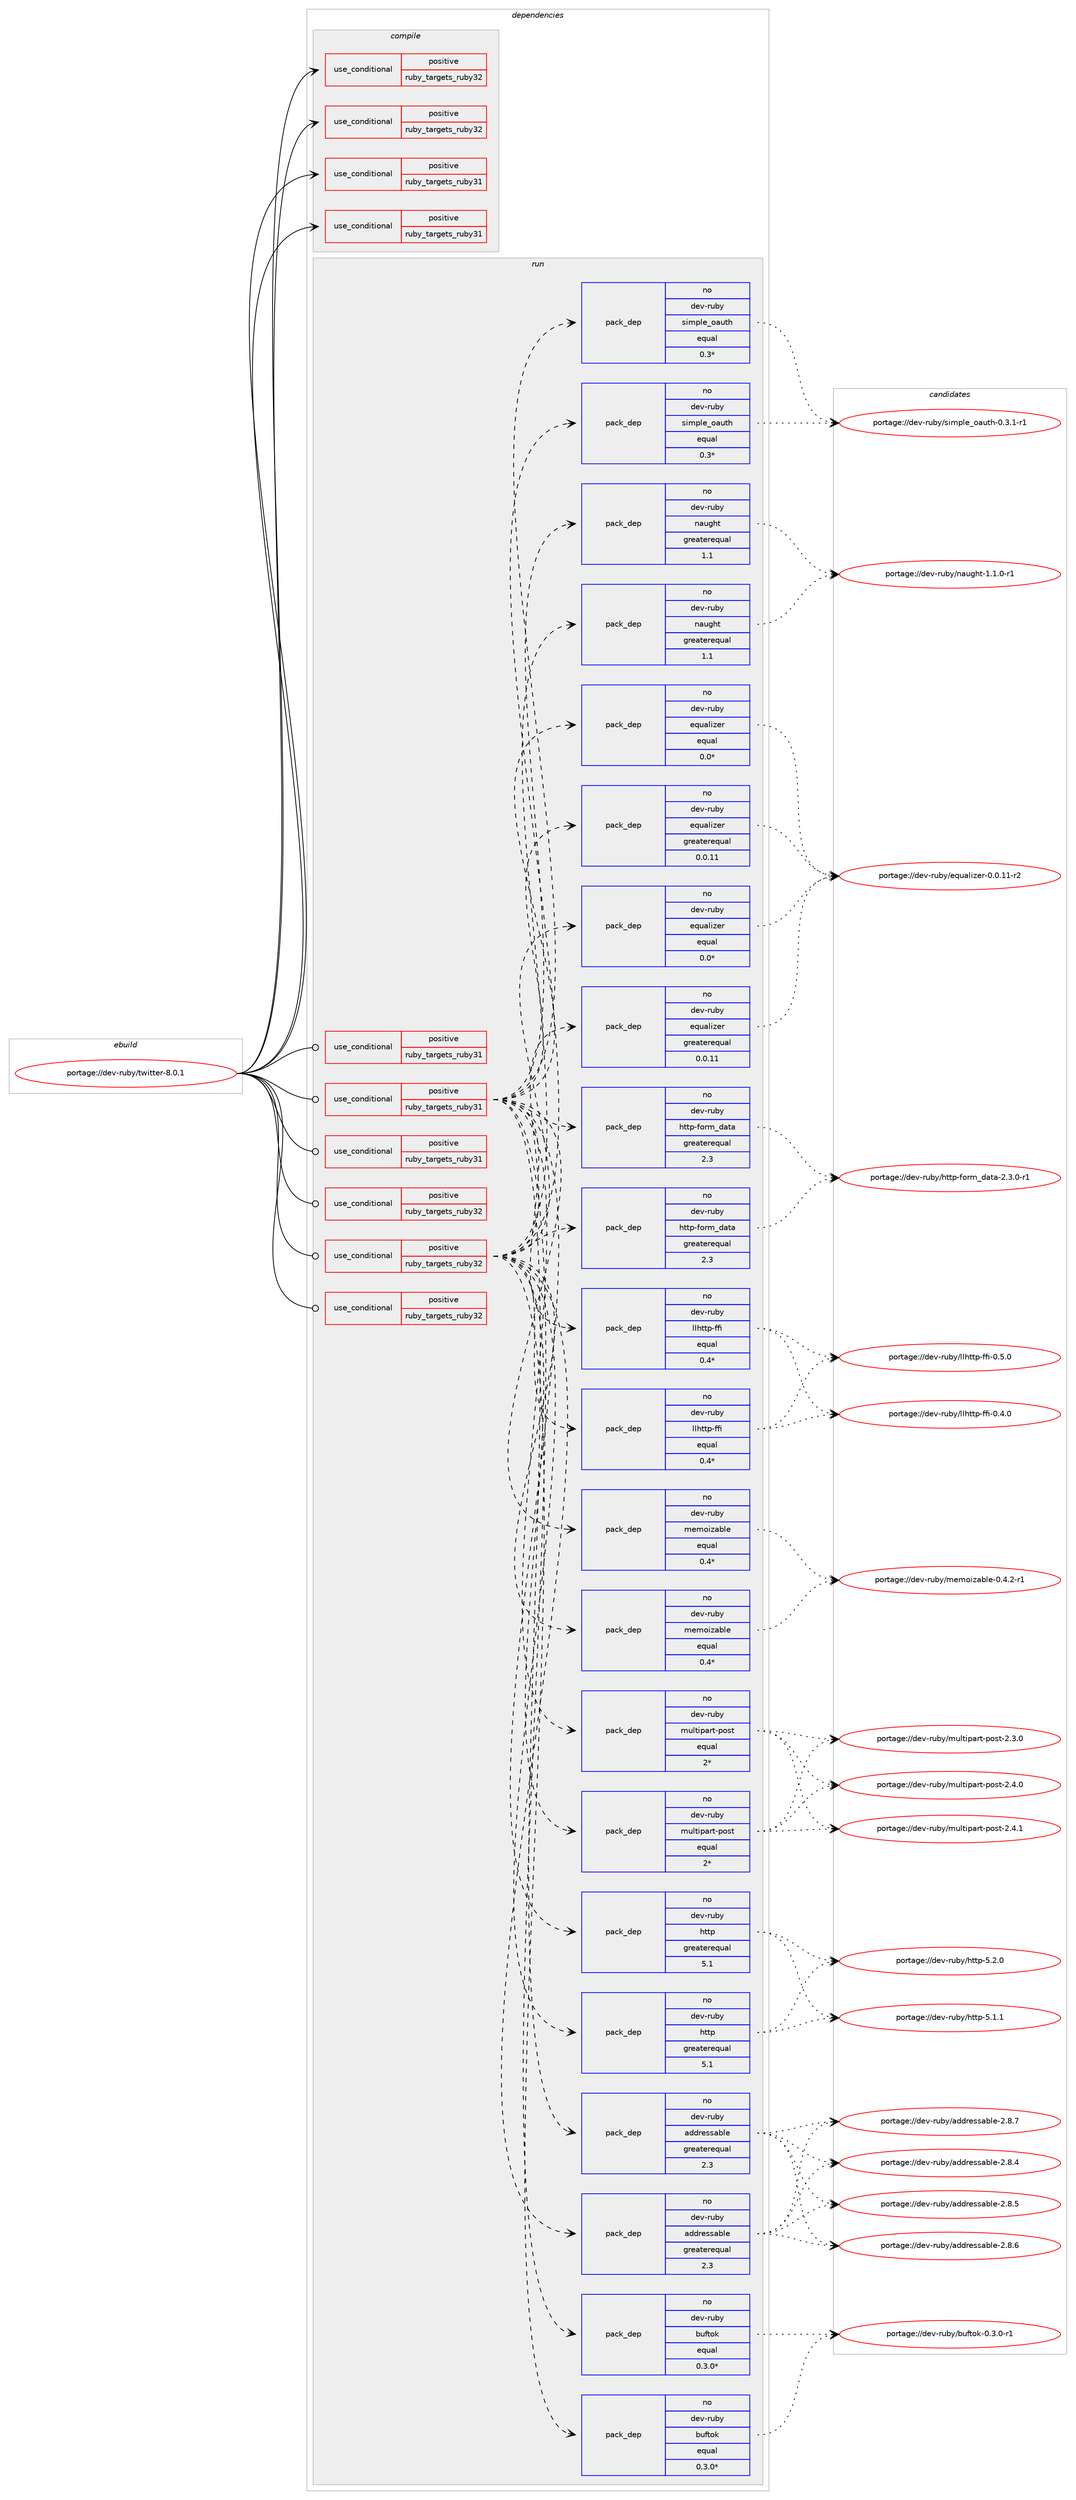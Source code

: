 digraph prolog {

# *************
# Graph options
# *************

newrank=true;
concentrate=true;
compound=true;
graph [rankdir=LR,fontname=Helvetica,fontsize=10,ranksep=1.5];#, ranksep=2.5, nodesep=0.2];
edge  [arrowhead=vee];
node  [fontname=Helvetica,fontsize=10];

# **********
# The ebuild
# **********

subgraph cluster_leftcol {
color=gray;
rank=same;
label=<<i>ebuild</i>>;
id [label="portage://dev-ruby/twitter-8.0.1", color=red, width=4, href="../dev-ruby/twitter-8.0.1.svg"];
}

# ****************
# The dependencies
# ****************

subgraph cluster_midcol {
color=gray;
label=<<i>dependencies</i>>;
subgraph cluster_compile {
fillcolor="#eeeeee";
style=filled;
label=<<i>compile</i>>;
subgraph cond56787 {
dependency105981 [label=<<TABLE BORDER="0" CELLBORDER="1" CELLSPACING="0" CELLPADDING="4"><TR><TD ROWSPAN="3" CELLPADDING="10">use_conditional</TD></TR><TR><TD>positive</TD></TR><TR><TD>ruby_targets_ruby31</TD></TR></TABLE>>, shape=none, color=red];
# *** BEGIN UNKNOWN DEPENDENCY TYPE (TODO) ***
# dependency105981 -> package_dependency(portage://dev-ruby/twitter-8.0.1,install,no,dev-lang,ruby,none,[,,],[slot(3.1)],[])
# *** END UNKNOWN DEPENDENCY TYPE (TODO) ***

}
id:e -> dependency105981:w [weight=20,style="solid",arrowhead="vee"];
subgraph cond56788 {
dependency105982 [label=<<TABLE BORDER="0" CELLBORDER="1" CELLSPACING="0" CELLPADDING="4"><TR><TD ROWSPAN="3" CELLPADDING="10">use_conditional</TD></TR><TR><TD>positive</TD></TR><TR><TD>ruby_targets_ruby31</TD></TR></TABLE>>, shape=none, color=red];
# *** BEGIN UNKNOWN DEPENDENCY TYPE (TODO) ***
# dependency105982 -> package_dependency(portage://dev-ruby/twitter-8.0.1,install,no,virtual,rubygems,none,[,,],[],[use(enable(ruby_targets_ruby31),negative)])
# *** END UNKNOWN DEPENDENCY TYPE (TODO) ***

}
id:e -> dependency105982:w [weight=20,style="solid",arrowhead="vee"];
subgraph cond56789 {
dependency105983 [label=<<TABLE BORDER="0" CELLBORDER="1" CELLSPACING="0" CELLPADDING="4"><TR><TD ROWSPAN="3" CELLPADDING="10">use_conditional</TD></TR><TR><TD>positive</TD></TR><TR><TD>ruby_targets_ruby32</TD></TR></TABLE>>, shape=none, color=red];
# *** BEGIN UNKNOWN DEPENDENCY TYPE (TODO) ***
# dependency105983 -> package_dependency(portage://dev-ruby/twitter-8.0.1,install,no,dev-lang,ruby,none,[,,],[slot(3.2)],[])
# *** END UNKNOWN DEPENDENCY TYPE (TODO) ***

}
id:e -> dependency105983:w [weight=20,style="solid",arrowhead="vee"];
subgraph cond56790 {
dependency105984 [label=<<TABLE BORDER="0" CELLBORDER="1" CELLSPACING="0" CELLPADDING="4"><TR><TD ROWSPAN="3" CELLPADDING="10">use_conditional</TD></TR><TR><TD>positive</TD></TR><TR><TD>ruby_targets_ruby32</TD></TR></TABLE>>, shape=none, color=red];
# *** BEGIN UNKNOWN DEPENDENCY TYPE (TODO) ***
# dependency105984 -> package_dependency(portage://dev-ruby/twitter-8.0.1,install,no,virtual,rubygems,none,[,,],[],[use(enable(ruby_targets_ruby32),negative)])
# *** END UNKNOWN DEPENDENCY TYPE (TODO) ***

}
id:e -> dependency105984:w [weight=20,style="solid",arrowhead="vee"];
}
subgraph cluster_compileandrun {
fillcolor="#eeeeee";
style=filled;
label=<<i>compile and run</i>>;
}
subgraph cluster_run {
fillcolor="#eeeeee";
style=filled;
label=<<i>run</i>>;
subgraph cond56791 {
dependency105985 [label=<<TABLE BORDER="0" CELLBORDER="1" CELLSPACING="0" CELLPADDING="4"><TR><TD ROWSPAN="3" CELLPADDING="10">use_conditional</TD></TR><TR><TD>positive</TD></TR><TR><TD>ruby_targets_ruby31</TD></TR></TABLE>>, shape=none, color=red];
# *** BEGIN UNKNOWN DEPENDENCY TYPE (TODO) ***
# dependency105985 -> package_dependency(portage://dev-ruby/twitter-8.0.1,run,no,dev-lang,ruby,none,[,,],[slot(3.1)],[])
# *** END UNKNOWN DEPENDENCY TYPE (TODO) ***

}
id:e -> dependency105985:w [weight=20,style="solid",arrowhead="odot"];
subgraph cond56792 {
dependency105986 [label=<<TABLE BORDER="0" CELLBORDER="1" CELLSPACING="0" CELLPADDING="4"><TR><TD ROWSPAN="3" CELLPADDING="10">use_conditional</TD></TR><TR><TD>positive</TD></TR><TR><TD>ruby_targets_ruby31</TD></TR></TABLE>>, shape=none, color=red];
subgraph pack47822 {
dependency105987 [label=<<TABLE BORDER="0" CELLBORDER="1" CELLSPACING="0" CELLPADDING="4" WIDTH="220"><TR><TD ROWSPAN="6" CELLPADDING="30">pack_dep</TD></TR><TR><TD WIDTH="110">no</TD></TR><TR><TD>dev-ruby</TD></TR><TR><TD>addressable</TD></TR><TR><TD>greaterequal</TD></TR><TR><TD>2.3</TD></TR></TABLE>>, shape=none, color=blue];
}
dependency105986:e -> dependency105987:w [weight=20,style="dashed",arrowhead="vee"];
subgraph pack47823 {
dependency105988 [label=<<TABLE BORDER="0" CELLBORDER="1" CELLSPACING="0" CELLPADDING="4" WIDTH="220"><TR><TD ROWSPAN="6" CELLPADDING="30">pack_dep</TD></TR><TR><TD WIDTH="110">no</TD></TR><TR><TD>dev-ruby</TD></TR><TR><TD>buftok</TD></TR><TR><TD>equal</TD></TR><TR><TD>0.3.0*</TD></TR></TABLE>>, shape=none, color=blue];
}
dependency105986:e -> dependency105988:w [weight=20,style="dashed",arrowhead="vee"];
subgraph pack47824 {
dependency105989 [label=<<TABLE BORDER="0" CELLBORDER="1" CELLSPACING="0" CELLPADDING="4" WIDTH="220"><TR><TD ROWSPAN="6" CELLPADDING="30">pack_dep</TD></TR><TR><TD WIDTH="110">no</TD></TR><TR><TD>dev-ruby</TD></TR><TR><TD>equalizer</TD></TR><TR><TD>greaterequal</TD></TR><TR><TD>0.0.11</TD></TR></TABLE>>, shape=none, color=blue];
}
dependency105986:e -> dependency105989:w [weight=20,style="dashed",arrowhead="vee"];
subgraph pack47825 {
dependency105990 [label=<<TABLE BORDER="0" CELLBORDER="1" CELLSPACING="0" CELLPADDING="4" WIDTH="220"><TR><TD ROWSPAN="6" CELLPADDING="30">pack_dep</TD></TR><TR><TD WIDTH="110">no</TD></TR><TR><TD>dev-ruby</TD></TR><TR><TD>equalizer</TD></TR><TR><TD>equal</TD></TR><TR><TD>0.0*</TD></TR></TABLE>>, shape=none, color=blue];
}
dependency105986:e -> dependency105990:w [weight=20,style="dashed",arrowhead="vee"];
subgraph pack47826 {
dependency105991 [label=<<TABLE BORDER="0" CELLBORDER="1" CELLSPACING="0" CELLPADDING="4" WIDTH="220"><TR><TD ROWSPAN="6" CELLPADDING="30">pack_dep</TD></TR><TR><TD WIDTH="110">no</TD></TR><TR><TD>dev-ruby</TD></TR><TR><TD>http</TD></TR><TR><TD>greaterequal</TD></TR><TR><TD>5.1</TD></TR></TABLE>>, shape=none, color=blue];
}
dependency105986:e -> dependency105991:w [weight=20,style="dashed",arrowhead="vee"];
subgraph pack47827 {
dependency105992 [label=<<TABLE BORDER="0" CELLBORDER="1" CELLSPACING="0" CELLPADDING="4" WIDTH="220"><TR><TD ROWSPAN="6" CELLPADDING="30">pack_dep</TD></TR><TR><TD WIDTH="110">no</TD></TR><TR><TD>dev-ruby</TD></TR><TR><TD>http-form_data</TD></TR><TR><TD>greaterequal</TD></TR><TR><TD>2.3</TD></TR></TABLE>>, shape=none, color=blue];
}
dependency105986:e -> dependency105992:w [weight=20,style="dashed",arrowhead="vee"];
subgraph pack47828 {
dependency105993 [label=<<TABLE BORDER="0" CELLBORDER="1" CELLSPACING="0" CELLPADDING="4" WIDTH="220"><TR><TD ROWSPAN="6" CELLPADDING="30">pack_dep</TD></TR><TR><TD WIDTH="110">no</TD></TR><TR><TD>dev-ruby</TD></TR><TR><TD>llhttp-ffi</TD></TR><TR><TD>equal</TD></TR><TR><TD>0.4*</TD></TR></TABLE>>, shape=none, color=blue];
}
dependency105986:e -> dependency105993:w [weight=20,style="dashed",arrowhead="vee"];
subgraph pack47829 {
dependency105994 [label=<<TABLE BORDER="0" CELLBORDER="1" CELLSPACING="0" CELLPADDING="4" WIDTH="220"><TR><TD ROWSPAN="6" CELLPADDING="30">pack_dep</TD></TR><TR><TD WIDTH="110">no</TD></TR><TR><TD>dev-ruby</TD></TR><TR><TD>memoizable</TD></TR><TR><TD>equal</TD></TR><TR><TD>0.4*</TD></TR></TABLE>>, shape=none, color=blue];
}
dependency105986:e -> dependency105994:w [weight=20,style="dashed",arrowhead="vee"];
subgraph pack47830 {
dependency105995 [label=<<TABLE BORDER="0" CELLBORDER="1" CELLSPACING="0" CELLPADDING="4" WIDTH="220"><TR><TD ROWSPAN="6" CELLPADDING="30">pack_dep</TD></TR><TR><TD WIDTH="110">no</TD></TR><TR><TD>dev-ruby</TD></TR><TR><TD>multipart-post</TD></TR><TR><TD>equal</TD></TR><TR><TD>2*</TD></TR></TABLE>>, shape=none, color=blue];
}
dependency105986:e -> dependency105995:w [weight=20,style="dashed",arrowhead="vee"];
subgraph pack47831 {
dependency105996 [label=<<TABLE BORDER="0" CELLBORDER="1" CELLSPACING="0" CELLPADDING="4" WIDTH="220"><TR><TD ROWSPAN="6" CELLPADDING="30">pack_dep</TD></TR><TR><TD WIDTH="110">no</TD></TR><TR><TD>dev-ruby</TD></TR><TR><TD>naught</TD></TR><TR><TD>greaterequal</TD></TR><TR><TD>1.1</TD></TR></TABLE>>, shape=none, color=blue];
}
dependency105986:e -> dependency105996:w [weight=20,style="dashed",arrowhead="vee"];
subgraph pack47832 {
dependency105997 [label=<<TABLE BORDER="0" CELLBORDER="1" CELLSPACING="0" CELLPADDING="4" WIDTH="220"><TR><TD ROWSPAN="6" CELLPADDING="30">pack_dep</TD></TR><TR><TD WIDTH="110">no</TD></TR><TR><TD>dev-ruby</TD></TR><TR><TD>simple_oauth</TD></TR><TR><TD>equal</TD></TR><TR><TD>0.3*</TD></TR></TABLE>>, shape=none, color=blue];
}
dependency105986:e -> dependency105997:w [weight=20,style="dashed",arrowhead="vee"];
}
id:e -> dependency105986:w [weight=20,style="solid",arrowhead="odot"];
subgraph cond56793 {
dependency105998 [label=<<TABLE BORDER="0" CELLBORDER="1" CELLSPACING="0" CELLPADDING="4"><TR><TD ROWSPAN="3" CELLPADDING="10">use_conditional</TD></TR><TR><TD>positive</TD></TR><TR><TD>ruby_targets_ruby31</TD></TR></TABLE>>, shape=none, color=red];
# *** BEGIN UNKNOWN DEPENDENCY TYPE (TODO) ***
# dependency105998 -> package_dependency(portage://dev-ruby/twitter-8.0.1,run,no,virtual,rubygems,none,[,,],[],[use(enable(ruby_targets_ruby31),negative)])
# *** END UNKNOWN DEPENDENCY TYPE (TODO) ***

}
id:e -> dependency105998:w [weight=20,style="solid",arrowhead="odot"];
subgraph cond56794 {
dependency105999 [label=<<TABLE BORDER="0" CELLBORDER="1" CELLSPACING="0" CELLPADDING="4"><TR><TD ROWSPAN="3" CELLPADDING="10">use_conditional</TD></TR><TR><TD>positive</TD></TR><TR><TD>ruby_targets_ruby32</TD></TR></TABLE>>, shape=none, color=red];
# *** BEGIN UNKNOWN DEPENDENCY TYPE (TODO) ***
# dependency105999 -> package_dependency(portage://dev-ruby/twitter-8.0.1,run,no,dev-lang,ruby,none,[,,],[slot(3.2)],[])
# *** END UNKNOWN DEPENDENCY TYPE (TODO) ***

}
id:e -> dependency105999:w [weight=20,style="solid",arrowhead="odot"];
subgraph cond56795 {
dependency106000 [label=<<TABLE BORDER="0" CELLBORDER="1" CELLSPACING="0" CELLPADDING="4"><TR><TD ROWSPAN="3" CELLPADDING="10">use_conditional</TD></TR><TR><TD>positive</TD></TR><TR><TD>ruby_targets_ruby32</TD></TR></TABLE>>, shape=none, color=red];
subgraph pack47833 {
dependency106001 [label=<<TABLE BORDER="0" CELLBORDER="1" CELLSPACING="0" CELLPADDING="4" WIDTH="220"><TR><TD ROWSPAN="6" CELLPADDING="30">pack_dep</TD></TR><TR><TD WIDTH="110">no</TD></TR><TR><TD>dev-ruby</TD></TR><TR><TD>addressable</TD></TR><TR><TD>greaterequal</TD></TR><TR><TD>2.3</TD></TR></TABLE>>, shape=none, color=blue];
}
dependency106000:e -> dependency106001:w [weight=20,style="dashed",arrowhead="vee"];
subgraph pack47834 {
dependency106002 [label=<<TABLE BORDER="0" CELLBORDER="1" CELLSPACING="0" CELLPADDING="4" WIDTH="220"><TR><TD ROWSPAN="6" CELLPADDING="30">pack_dep</TD></TR><TR><TD WIDTH="110">no</TD></TR><TR><TD>dev-ruby</TD></TR><TR><TD>buftok</TD></TR><TR><TD>equal</TD></TR><TR><TD>0.3.0*</TD></TR></TABLE>>, shape=none, color=blue];
}
dependency106000:e -> dependency106002:w [weight=20,style="dashed",arrowhead="vee"];
subgraph pack47835 {
dependency106003 [label=<<TABLE BORDER="0" CELLBORDER="1" CELLSPACING="0" CELLPADDING="4" WIDTH="220"><TR><TD ROWSPAN="6" CELLPADDING="30">pack_dep</TD></TR><TR><TD WIDTH="110">no</TD></TR><TR><TD>dev-ruby</TD></TR><TR><TD>equalizer</TD></TR><TR><TD>greaterequal</TD></TR><TR><TD>0.0.11</TD></TR></TABLE>>, shape=none, color=blue];
}
dependency106000:e -> dependency106003:w [weight=20,style="dashed",arrowhead="vee"];
subgraph pack47836 {
dependency106004 [label=<<TABLE BORDER="0" CELLBORDER="1" CELLSPACING="0" CELLPADDING="4" WIDTH="220"><TR><TD ROWSPAN="6" CELLPADDING="30">pack_dep</TD></TR><TR><TD WIDTH="110">no</TD></TR><TR><TD>dev-ruby</TD></TR><TR><TD>equalizer</TD></TR><TR><TD>equal</TD></TR><TR><TD>0.0*</TD></TR></TABLE>>, shape=none, color=blue];
}
dependency106000:e -> dependency106004:w [weight=20,style="dashed",arrowhead="vee"];
subgraph pack47837 {
dependency106005 [label=<<TABLE BORDER="0" CELLBORDER="1" CELLSPACING="0" CELLPADDING="4" WIDTH="220"><TR><TD ROWSPAN="6" CELLPADDING="30">pack_dep</TD></TR><TR><TD WIDTH="110">no</TD></TR><TR><TD>dev-ruby</TD></TR><TR><TD>http</TD></TR><TR><TD>greaterequal</TD></TR><TR><TD>5.1</TD></TR></TABLE>>, shape=none, color=blue];
}
dependency106000:e -> dependency106005:w [weight=20,style="dashed",arrowhead="vee"];
subgraph pack47838 {
dependency106006 [label=<<TABLE BORDER="0" CELLBORDER="1" CELLSPACING="0" CELLPADDING="4" WIDTH="220"><TR><TD ROWSPAN="6" CELLPADDING="30">pack_dep</TD></TR><TR><TD WIDTH="110">no</TD></TR><TR><TD>dev-ruby</TD></TR><TR><TD>http-form_data</TD></TR><TR><TD>greaterequal</TD></TR><TR><TD>2.3</TD></TR></TABLE>>, shape=none, color=blue];
}
dependency106000:e -> dependency106006:w [weight=20,style="dashed",arrowhead="vee"];
subgraph pack47839 {
dependency106007 [label=<<TABLE BORDER="0" CELLBORDER="1" CELLSPACING="0" CELLPADDING="4" WIDTH="220"><TR><TD ROWSPAN="6" CELLPADDING="30">pack_dep</TD></TR><TR><TD WIDTH="110">no</TD></TR><TR><TD>dev-ruby</TD></TR><TR><TD>llhttp-ffi</TD></TR><TR><TD>equal</TD></TR><TR><TD>0.4*</TD></TR></TABLE>>, shape=none, color=blue];
}
dependency106000:e -> dependency106007:w [weight=20,style="dashed",arrowhead="vee"];
subgraph pack47840 {
dependency106008 [label=<<TABLE BORDER="0" CELLBORDER="1" CELLSPACING="0" CELLPADDING="4" WIDTH="220"><TR><TD ROWSPAN="6" CELLPADDING="30">pack_dep</TD></TR><TR><TD WIDTH="110">no</TD></TR><TR><TD>dev-ruby</TD></TR><TR><TD>memoizable</TD></TR><TR><TD>equal</TD></TR><TR><TD>0.4*</TD></TR></TABLE>>, shape=none, color=blue];
}
dependency106000:e -> dependency106008:w [weight=20,style="dashed",arrowhead="vee"];
subgraph pack47841 {
dependency106009 [label=<<TABLE BORDER="0" CELLBORDER="1" CELLSPACING="0" CELLPADDING="4" WIDTH="220"><TR><TD ROWSPAN="6" CELLPADDING="30">pack_dep</TD></TR><TR><TD WIDTH="110">no</TD></TR><TR><TD>dev-ruby</TD></TR><TR><TD>multipart-post</TD></TR><TR><TD>equal</TD></TR><TR><TD>2*</TD></TR></TABLE>>, shape=none, color=blue];
}
dependency106000:e -> dependency106009:w [weight=20,style="dashed",arrowhead="vee"];
subgraph pack47842 {
dependency106010 [label=<<TABLE BORDER="0" CELLBORDER="1" CELLSPACING="0" CELLPADDING="4" WIDTH="220"><TR><TD ROWSPAN="6" CELLPADDING="30">pack_dep</TD></TR><TR><TD WIDTH="110">no</TD></TR><TR><TD>dev-ruby</TD></TR><TR><TD>naught</TD></TR><TR><TD>greaterequal</TD></TR><TR><TD>1.1</TD></TR></TABLE>>, shape=none, color=blue];
}
dependency106000:e -> dependency106010:w [weight=20,style="dashed",arrowhead="vee"];
subgraph pack47843 {
dependency106011 [label=<<TABLE BORDER="0" CELLBORDER="1" CELLSPACING="0" CELLPADDING="4" WIDTH="220"><TR><TD ROWSPAN="6" CELLPADDING="30">pack_dep</TD></TR><TR><TD WIDTH="110">no</TD></TR><TR><TD>dev-ruby</TD></TR><TR><TD>simple_oauth</TD></TR><TR><TD>equal</TD></TR><TR><TD>0.3*</TD></TR></TABLE>>, shape=none, color=blue];
}
dependency106000:e -> dependency106011:w [weight=20,style="dashed",arrowhead="vee"];
}
id:e -> dependency106000:w [weight=20,style="solid",arrowhead="odot"];
subgraph cond56796 {
dependency106012 [label=<<TABLE BORDER="0" CELLBORDER="1" CELLSPACING="0" CELLPADDING="4"><TR><TD ROWSPAN="3" CELLPADDING="10">use_conditional</TD></TR><TR><TD>positive</TD></TR><TR><TD>ruby_targets_ruby32</TD></TR></TABLE>>, shape=none, color=red];
# *** BEGIN UNKNOWN DEPENDENCY TYPE (TODO) ***
# dependency106012 -> package_dependency(portage://dev-ruby/twitter-8.0.1,run,no,virtual,rubygems,none,[,,],[],[use(enable(ruby_targets_ruby32),negative)])
# *** END UNKNOWN DEPENDENCY TYPE (TODO) ***

}
id:e -> dependency106012:w [weight=20,style="solid",arrowhead="odot"];
}
}

# **************
# The candidates
# **************

subgraph cluster_choices {
rank=same;
color=gray;
label=<<i>candidates</i>>;

subgraph choice47822 {
color=black;
nodesep=1;
choice100101118451141179812147971001001141011151159798108101455046564652 [label="portage://dev-ruby/addressable-2.8.4", color=red, width=4,href="../dev-ruby/addressable-2.8.4.svg"];
choice100101118451141179812147971001001141011151159798108101455046564653 [label="portage://dev-ruby/addressable-2.8.5", color=red, width=4,href="../dev-ruby/addressable-2.8.5.svg"];
choice100101118451141179812147971001001141011151159798108101455046564654 [label="portage://dev-ruby/addressable-2.8.6", color=red, width=4,href="../dev-ruby/addressable-2.8.6.svg"];
choice100101118451141179812147971001001141011151159798108101455046564655 [label="portage://dev-ruby/addressable-2.8.7", color=red, width=4,href="../dev-ruby/addressable-2.8.7.svg"];
dependency105987:e -> choice100101118451141179812147971001001141011151159798108101455046564652:w [style=dotted,weight="100"];
dependency105987:e -> choice100101118451141179812147971001001141011151159798108101455046564653:w [style=dotted,weight="100"];
dependency105987:e -> choice100101118451141179812147971001001141011151159798108101455046564654:w [style=dotted,weight="100"];
dependency105987:e -> choice100101118451141179812147971001001141011151159798108101455046564655:w [style=dotted,weight="100"];
}
subgraph choice47823 {
color=black;
nodesep=1;
choice100101118451141179812147981171021161111074548465146484511449 [label="portage://dev-ruby/buftok-0.3.0-r1", color=red, width=4,href="../dev-ruby/buftok-0.3.0-r1.svg"];
dependency105988:e -> choice100101118451141179812147981171021161111074548465146484511449:w [style=dotted,weight="100"];
}
subgraph choice47824 {
color=black;
nodesep=1;
choice10010111845114117981214710111311797108105122101114454846484649494511450 [label="portage://dev-ruby/equalizer-0.0.11-r2", color=red, width=4,href="../dev-ruby/equalizer-0.0.11-r2.svg"];
dependency105989:e -> choice10010111845114117981214710111311797108105122101114454846484649494511450:w [style=dotted,weight="100"];
}
subgraph choice47825 {
color=black;
nodesep=1;
choice10010111845114117981214710111311797108105122101114454846484649494511450 [label="portage://dev-ruby/equalizer-0.0.11-r2", color=red, width=4,href="../dev-ruby/equalizer-0.0.11-r2.svg"];
dependency105990:e -> choice10010111845114117981214710111311797108105122101114454846484649494511450:w [style=dotted,weight="100"];
}
subgraph choice47826 {
color=black;
nodesep=1;
choice100101118451141179812147104116116112455346494649 [label="portage://dev-ruby/http-5.1.1", color=red, width=4,href="../dev-ruby/http-5.1.1.svg"];
choice100101118451141179812147104116116112455346504648 [label="portage://dev-ruby/http-5.2.0", color=red, width=4,href="../dev-ruby/http-5.2.0.svg"];
dependency105991:e -> choice100101118451141179812147104116116112455346494649:w [style=dotted,weight="100"];
dependency105991:e -> choice100101118451141179812147104116116112455346504648:w [style=dotted,weight="100"];
}
subgraph choice47827 {
color=black;
nodesep=1;
choice100101118451141179812147104116116112451021111141099510097116974550465146484511449 [label="portage://dev-ruby/http-form_data-2.3.0-r1", color=red, width=4,href="../dev-ruby/http-form_data-2.3.0-r1.svg"];
dependency105992:e -> choice100101118451141179812147104116116112451021111141099510097116974550465146484511449:w [style=dotted,weight="100"];
}
subgraph choice47828 {
color=black;
nodesep=1;
choice10010111845114117981214710810810411611611245102102105454846524648 [label="portage://dev-ruby/llhttp-ffi-0.4.0", color=red, width=4,href="../dev-ruby/llhttp-ffi-0.4.0.svg"];
choice10010111845114117981214710810810411611611245102102105454846534648 [label="portage://dev-ruby/llhttp-ffi-0.5.0", color=red, width=4,href="../dev-ruby/llhttp-ffi-0.5.0.svg"];
dependency105993:e -> choice10010111845114117981214710810810411611611245102102105454846524648:w [style=dotted,weight="100"];
dependency105993:e -> choice10010111845114117981214710810810411611611245102102105454846534648:w [style=dotted,weight="100"];
}
subgraph choice47829 {
color=black;
nodesep=1;
choice10010111845114117981214710910110911110512297981081014548465246504511449 [label="portage://dev-ruby/memoizable-0.4.2-r1", color=red, width=4,href="../dev-ruby/memoizable-0.4.2-r1.svg"];
dependency105994:e -> choice10010111845114117981214710910110911110512297981081014548465246504511449:w [style=dotted,weight="100"];
}
subgraph choice47830 {
color=black;
nodesep=1;
choice1001011184511411798121471091171081161051129711411645112111115116455046514648 [label="portage://dev-ruby/multipart-post-2.3.0", color=red, width=4,href="../dev-ruby/multipart-post-2.3.0.svg"];
choice1001011184511411798121471091171081161051129711411645112111115116455046524648 [label="portage://dev-ruby/multipart-post-2.4.0", color=red, width=4,href="../dev-ruby/multipart-post-2.4.0.svg"];
choice1001011184511411798121471091171081161051129711411645112111115116455046524649 [label="portage://dev-ruby/multipart-post-2.4.1", color=red, width=4,href="../dev-ruby/multipart-post-2.4.1.svg"];
dependency105995:e -> choice1001011184511411798121471091171081161051129711411645112111115116455046514648:w [style=dotted,weight="100"];
dependency105995:e -> choice1001011184511411798121471091171081161051129711411645112111115116455046524648:w [style=dotted,weight="100"];
dependency105995:e -> choice1001011184511411798121471091171081161051129711411645112111115116455046524649:w [style=dotted,weight="100"];
}
subgraph choice47831 {
color=black;
nodesep=1;
choice100101118451141179812147110971171031041164549464946484511449 [label="portage://dev-ruby/naught-1.1.0-r1", color=red, width=4,href="../dev-ruby/naught-1.1.0-r1.svg"];
dependency105996:e -> choice100101118451141179812147110971171031041164549464946484511449:w [style=dotted,weight="100"];
}
subgraph choice47832 {
color=black;
nodesep=1;
choice10010111845114117981214711510510911210810195111971171161044548465146494511449 [label="portage://dev-ruby/simple_oauth-0.3.1-r1", color=red, width=4,href="../dev-ruby/simple_oauth-0.3.1-r1.svg"];
dependency105997:e -> choice10010111845114117981214711510510911210810195111971171161044548465146494511449:w [style=dotted,weight="100"];
}
subgraph choice47833 {
color=black;
nodesep=1;
choice100101118451141179812147971001001141011151159798108101455046564652 [label="portage://dev-ruby/addressable-2.8.4", color=red, width=4,href="../dev-ruby/addressable-2.8.4.svg"];
choice100101118451141179812147971001001141011151159798108101455046564653 [label="portage://dev-ruby/addressable-2.8.5", color=red, width=4,href="../dev-ruby/addressable-2.8.5.svg"];
choice100101118451141179812147971001001141011151159798108101455046564654 [label="portage://dev-ruby/addressable-2.8.6", color=red, width=4,href="../dev-ruby/addressable-2.8.6.svg"];
choice100101118451141179812147971001001141011151159798108101455046564655 [label="portage://dev-ruby/addressable-2.8.7", color=red, width=4,href="../dev-ruby/addressable-2.8.7.svg"];
dependency106001:e -> choice100101118451141179812147971001001141011151159798108101455046564652:w [style=dotted,weight="100"];
dependency106001:e -> choice100101118451141179812147971001001141011151159798108101455046564653:w [style=dotted,weight="100"];
dependency106001:e -> choice100101118451141179812147971001001141011151159798108101455046564654:w [style=dotted,weight="100"];
dependency106001:e -> choice100101118451141179812147971001001141011151159798108101455046564655:w [style=dotted,weight="100"];
}
subgraph choice47834 {
color=black;
nodesep=1;
choice100101118451141179812147981171021161111074548465146484511449 [label="portage://dev-ruby/buftok-0.3.0-r1", color=red, width=4,href="../dev-ruby/buftok-0.3.0-r1.svg"];
dependency106002:e -> choice100101118451141179812147981171021161111074548465146484511449:w [style=dotted,weight="100"];
}
subgraph choice47835 {
color=black;
nodesep=1;
choice10010111845114117981214710111311797108105122101114454846484649494511450 [label="portage://dev-ruby/equalizer-0.0.11-r2", color=red, width=4,href="../dev-ruby/equalizer-0.0.11-r2.svg"];
dependency106003:e -> choice10010111845114117981214710111311797108105122101114454846484649494511450:w [style=dotted,weight="100"];
}
subgraph choice47836 {
color=black;
nodesep=1;
choice10010111845114117981214710111311797108105122101114454846484649494511450 [label="portage://dev-ruby/equalizer-0.0.11-r2", color=red, width=4,href="../dev-ruby/equalizer-0.0.11-r2.svg"];
dependency106004:e -> choice10010111845114117981214710111311797108105122101114454846484649494511450:w [style=dotted,weight="100"];
}
subgraph choice47837 {
color=black;
nodesep=1;
choice100101118451141179812147104116116112455346494649 [label="portage://dev-ruby/http-5.1.1", color=red, width=4,href="../dev-ruby/http-5.1.1.svg"];
choice100101118451141179812147104116116112455346504648 [label="portage://dev-ruby/http-5.2.0", color=red, width=4,href="../dev-ruby/http-5.2.0.svg"];
dependency106005:e -> choice100101118451141179812147104116116112455346494649:w [style=dotted,weight="100"];
dependency106005:e -> choice100101118451141179812147104116116112455346504648:w [style=dotted,weight="100"];
}
subgraph choice47838 {
color=black;
nodesep=1;
choice100101118451141179812147104116116112451021111141099510097116974550465146484511449 [label="portage://dev-ruby/http-form_data-2.3.0-r1", color=red, width=4,href="../dev-ruby/http-form_data-2.3.0-r1.svg"];
dependency106006:e -> choice100101118451141179812147104116116112451021111141099510097116974550465146484511449:w [style=dotted,weight="100"];
}
subgraph choice47839 {
color=black;
nodesep=1;
choice10010111845114117981214710810810411611611245102102105454846524648 [label="portage://dev-ruby/llhttp-ffi-0.4.0", color=red, width=4,href="../dev-ruby/llhttp-ffi-0.4.0.svg"];
choice10010111845114117981214710810810411611611245102102105454846534648 [label="portage://dev-ruby/llhttp-ffi-0.5.0", color=red, width=4,href="../dev-ruby/llhttp-ffi-0.5.0.svg"];
dependency106007:e -> choice10010111845114117981214710810810411611611245102102105454846524648:w [style=dotted,weight="100"];
dependency106007:e -> choice10010111845114117981214710810810411611611245102102105454846534648:w [style=dotted,weight="100"];
}
subgraph choice47840 {
color=black;
nodesep=1;
choice10010111845114117981214710910110911110512297981081014548465246504511449 [label="portage://dev-ruby/memoizable-0.4.2-r1", color=red, width=4,href="../dev-ruby/memoizable-0.4.2-r1.svg"];
dependency106008:e -> choice10010111845114117981214710910110911110512297981081014548465246504511449:w [style=dotted,weight="100"];
}
subgraph choice47841 {
color=black;
nodesep=1;
choice1001011184511411798121471091171081161051129711411645112111115116455046514648 [label="portage://dev-ruby/multipart-post-2.3.0", color=red, width=4,href="../dev-ruby/multipart-post-2.3.0.svg"];
choice1001011184511411798121471091171081161051129711411645112111115116455046524648 [label="portage://dev-ruby/multipart-post-2.4.0", color=red, width=4,href="../dev-ruby/multipart-post-2.4.0.svg"];
choice1001011184511411798121471091171081161051129711411645112111115116455046524649 [label="portage://dev-ruby/multipart-post-2.4.1", color=red, width=4,href="../dev-ruby/multipart-post-2.4.1.svg"];
dependency106009:e -> choice1001011184511411798121471091171081161051129711411645112111115116455046514648:w [style=dotted,weight="100"];
dependency106009:e -> choice1001011184511411798121471091171081161051129711411645112111115116455046524648:w [style=dotted,weight="100"];
dependency106009:e -> choice1001011184511411798121471091171081161051129711411645112111115116455046524649:w [style=dotted,weight="100"];
}
subgraph choice47842 {
color=black;
nodesep=1;
choice100101118451141179812147110971171031041164549464946484511449 [label="portage://dev-ruby/naught-1.1.0-r1", color=red, width=4,href="../dev-ruby/naught-1.1.0-r1.svg"];
dependency106010:e -> choice100101118451141179812147110971171031041164549464946484511449:w [style=dotted,weight="100"];
}
subgraph choice47843 {
color=black;
nodesep=1;
choice10010111845114117981214711510510911210810195111971171161044548465146494511449 [label="portage://dev-ruby/simple_oauth-0.3.1-r1", color=red, width=4,href="../dev-ruby/simple_oauth-0.3.1-r1.svg"];
dependency106011:e -> choice10010111845114117981214711510510911210810195111971171161044548465146494511449:w [style=dotted,weight="100"];
}
}

}
